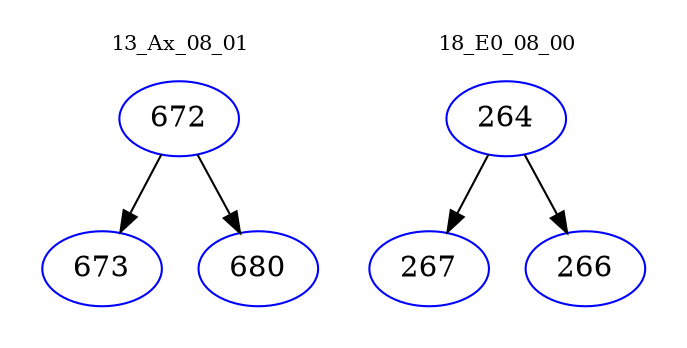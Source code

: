 digraph{
subgraph cluster_0 {
color = white
label = "13_Ax_08_01";
fontsize=10;
T0_672 [label="672", color="blue"]
T0_672 -> T0_673 [color="black"]
T0_673 [label="673", color="blue"]
T0_672 -> T0_680 [color="black"]
T0_680 [label="680", color="blue"]
}
subgraph cluster_1 {
color = white
label = "18_E0_08_00";
fontsize=10;
T1_264 [label="264", color="blue"]
T1_264 -> T1_267 [color="black"]
T1_267 [label="267", color="blue"]
T1_264 -> T1_266 [color="black"]
T1_266 [label="266", color="blue"]
}
}

